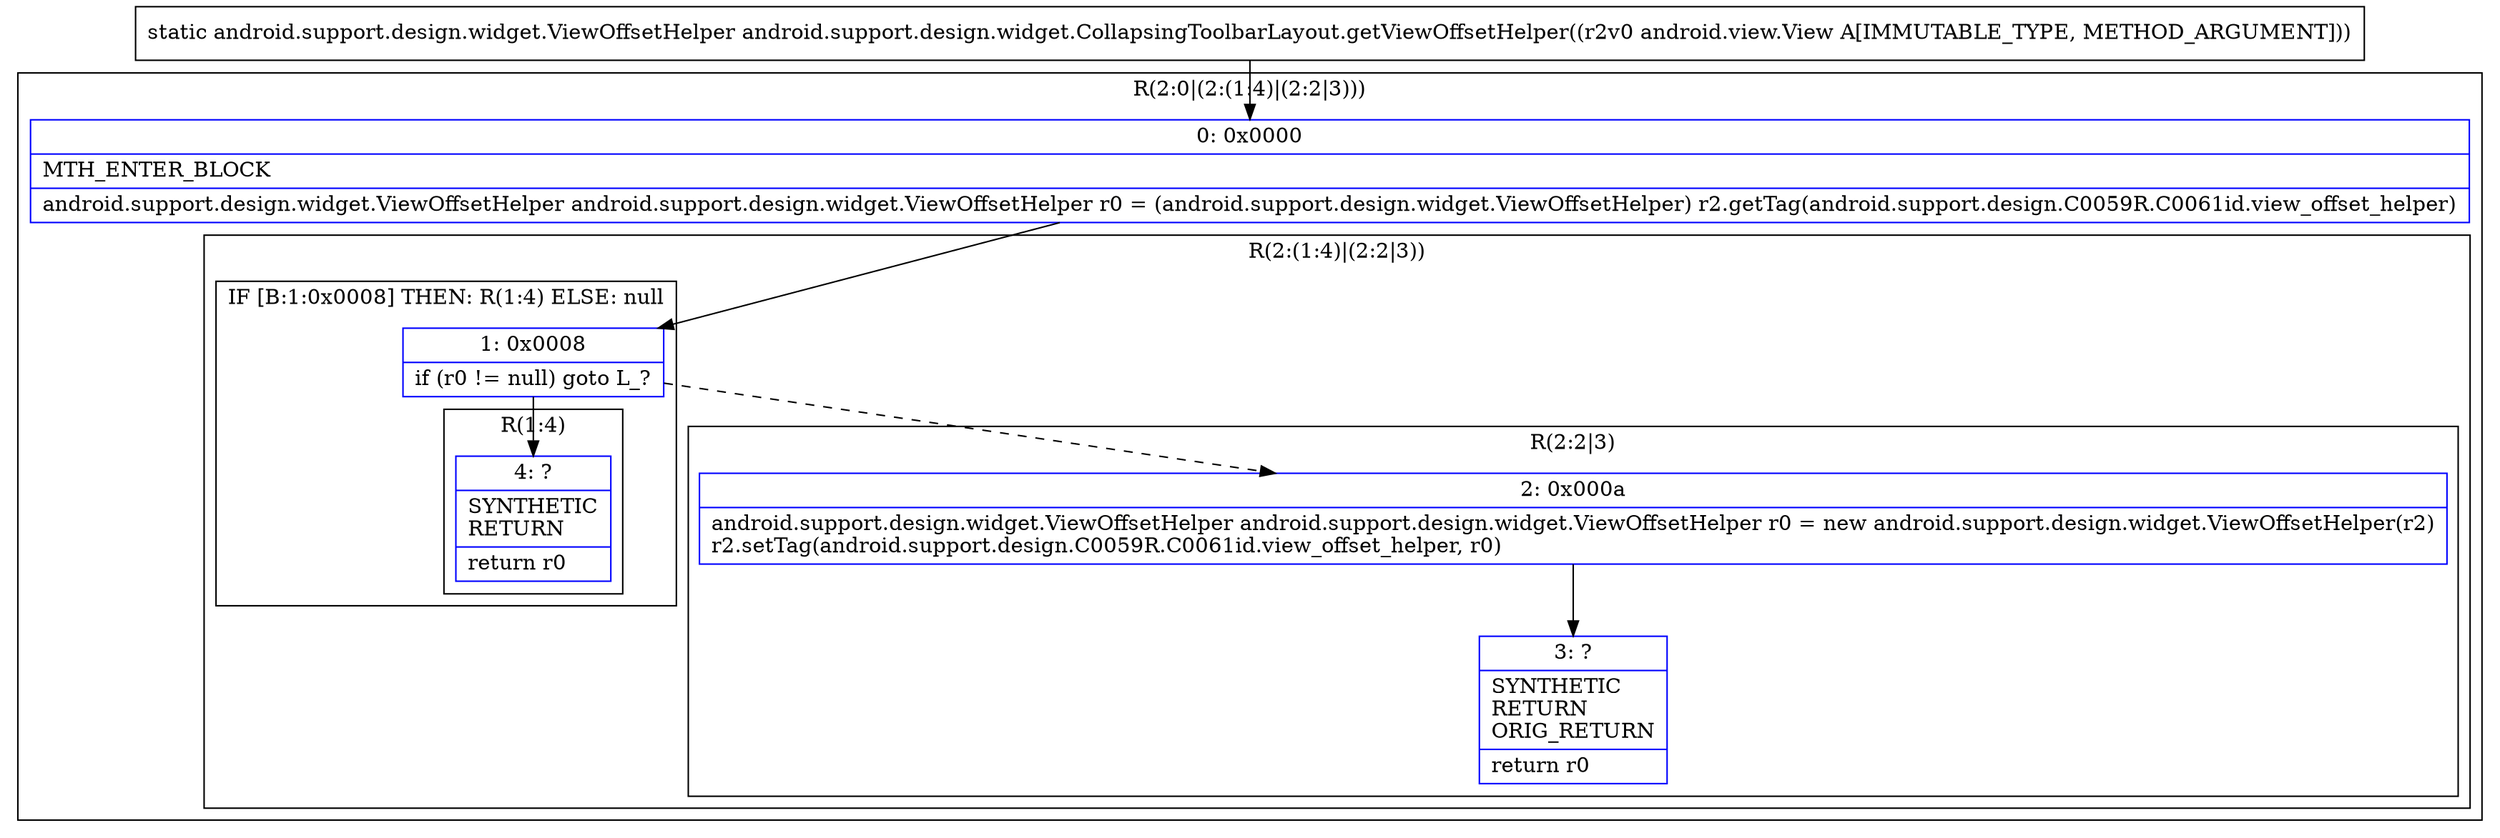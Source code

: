 digraph "CFG forandroid.support.design.widget.CollapsingToolbarLayout.getViewOffsetHelper(Landroid\/view\/View;)Landroid\/support\/design\/widget\/ViewOffsetHelper;" {
subgraph cluster_Region_413904450 {
label = "R(2:0|(2:(1:4)|(2:2|3)))";
node [shape=record,color=blue];
Node_0 [shape=record,label="{0\:\ 0x0000|MTH_ENTER_BLOCK\l|android.support.design.widget.ViewOffsetHelper android.support.design.widget.ViewOffsetHelper r0 = (android.support.design.widget.ViewOffsetHelper) r2.getTag(android.support.design.C0059R.C0061id.view_offset_helper)\l}"];
subgraph cluster_Region_1773092843 {
label = "R(2:(1:4)|(2:2|3))";
node [shape=record,color=blue];
subgraph cluster_IfRegion_329897274 {
label = "IF [B:1:0x0008] THEN: R(1:4) ELSE: null";
node [shape=record,color=blue];
Node_1 [shape=record,label="{1\:\ 0x0008|if (r0 != null) goto L_?\l}"];
subgraph cluster_Region_189436026 {
label = "R(1:4)";
node [shape=record,color=blue];
Node_4 [shape=record,label="{4\:\ ?|SYNTHETIC\lRETURN\l|return r0\l}"];
}
}
subgraph cluster_Region_888178649 {
label = "R(2:2|3)";
node [shape=record,color=blue];
Node_2 [shape=record,label="{2\:\ 0x000a|android.support.design.widget.ViewOffsetHelper android.support.design.widget.ViewOffsetHelper r0 = new android.support.design.widget.ViewOffsetHelper(r2)\lr2.setTag(android.support.design.C0059R.C0061id.view_offset_helper, r0)\l}"];
Node_3 [shape=record,label="{3\:\ ?|SYNTHETIC\lRETURN\lORIG_RETURN\l|return r0\l}"];
}
}
}
MethodNode[shape=record,label="{static android.support.design.widget.ViewOffsetHelper android.support.design.widget.CollapsingToolbarLayout.getViewOffsetHelper((r2v0 android.view.View A[IMMUTABLE_TYPE, METHOD_ARGUMENT])) }"];
MethodNode -> Node_0;
Node_0 -> Node_1;
Node_1 -> Node_2[style=dashed];
Node_1 -> Node_4;
Node_2 -> Node_3;
}

